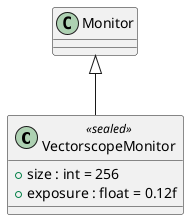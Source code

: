 @startuml
class VectorscopeMonitor <<sealed>> {
    + size : int = 256
    + exposure : float = 0.12f
}
Monitor <|-- VectorscopeMonitor
@enduml
